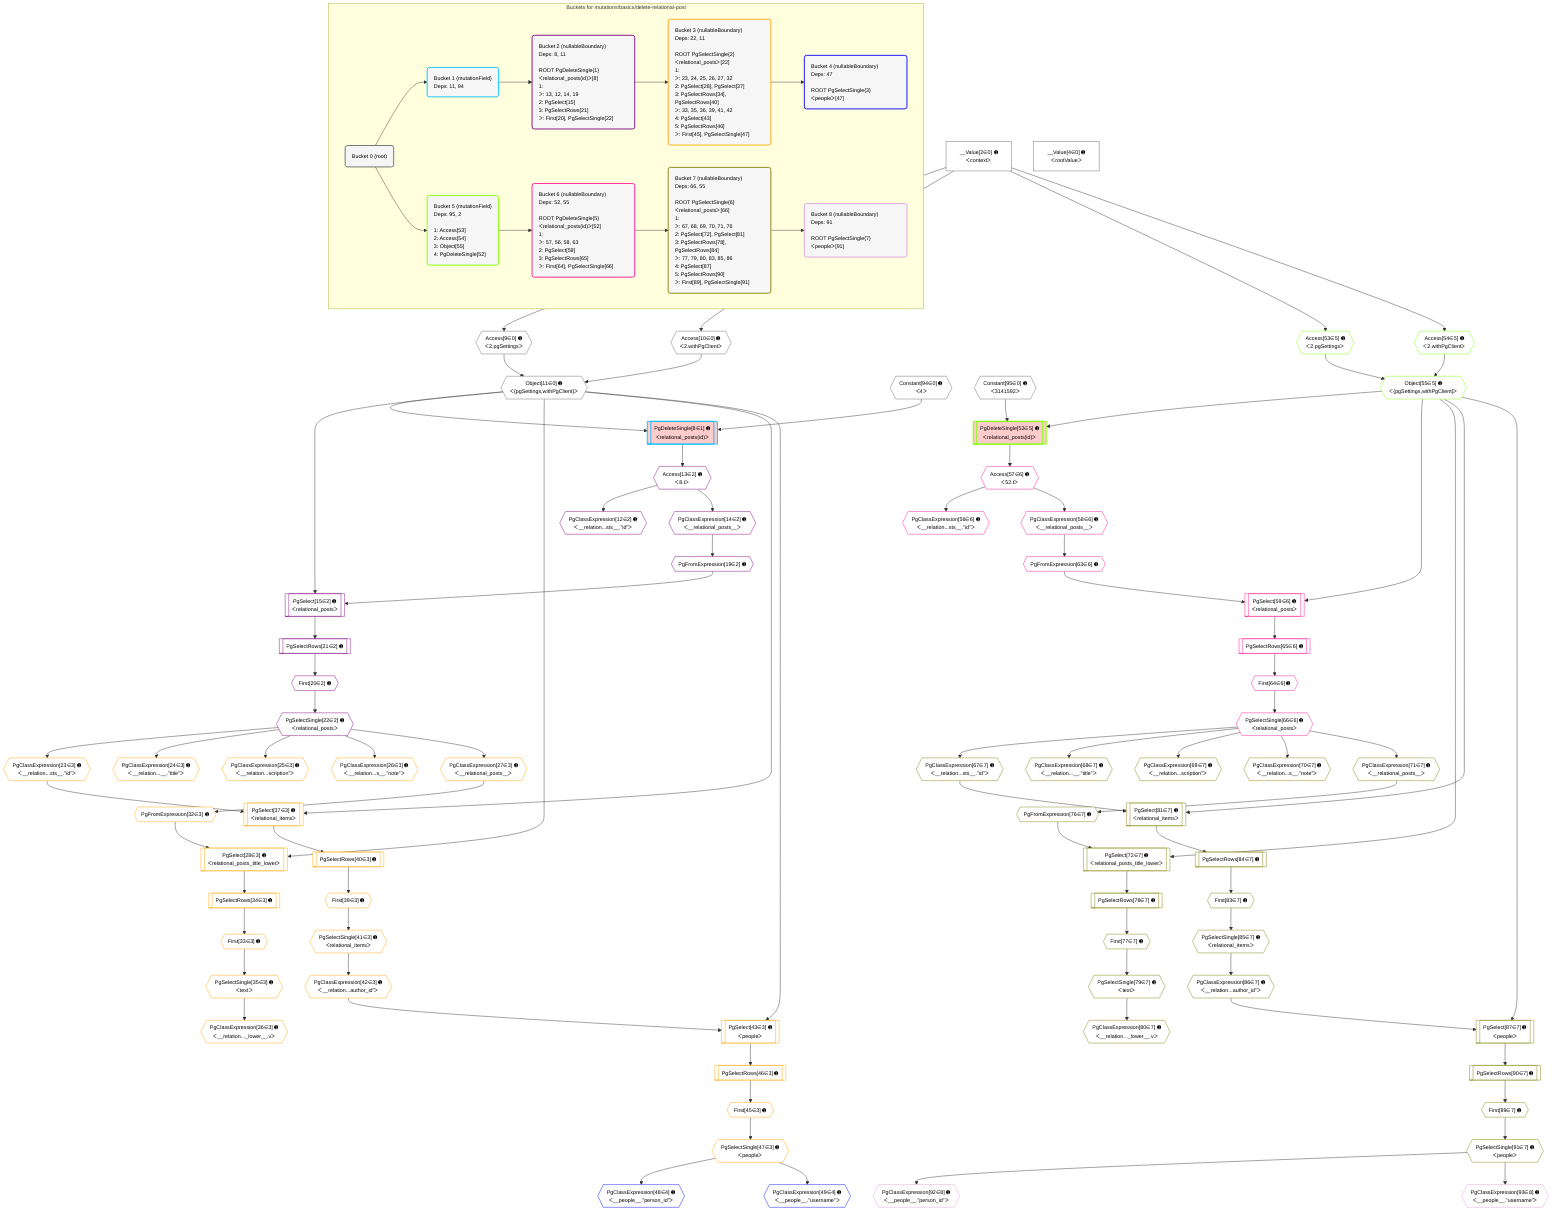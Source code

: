 %%{init: {'themeVariables': { 'fontSize': '12px'}}}%%
graph TD
    classDef path fill:#eee,stroke:#000,color:#000
    classDef plan fill:#fff,stroke-width:1px,color:#000
    classDef itemplan fill:#fff,stroke-width:2px,color:#000
    classDef unbatchedplan fill:#dff,stroke-width:1px,color:#000
    classDef sideeffectplan fill:#fcc,stroke-width:2px,color:#000
    classDef bucket fill:#f6f6f6,color:#000,stroke-width:2px,text-align:left


    %% plan dependencies
    Object11{{"Object[11∈0] ➊<br />ᐸ{pgSettings,withPgClient}ᐳ"}}:::plan
    Access9{{"Access[9∈0] ➊<br />ᐸ2.pgSettingsᐳ"}}:::plan
    Access10{{"Access[10∈0] ➊<br />ᐸ2.withPgClientᐳ"}}:::plan
    Access9 & Access10 --> Object11
    __Value2["__Value[2∈0] ➊<br />ᐸcontextᐳ"]:::plan
    __Value2 --> Access9
    __Value2 --> Access10
    __Value4["__Value[4∈0] ➊<br />ᐸrootValueᐳ"]:::plan
    Constant94{{"Constant[94∈0] ➊<br />ᐸ4ᐳ"}}:::plan
    Constant95{{"Constant[95∈0] ➊<br />ᐸ3141592ᐳ"}}:::plan
    PgDeleteSingle8[["PgDeleteSingle[8∈1] ➊<br />ᐸrelational_posts(id)ᐳ"]]:::sideeffectplan
    Object11 & Constant94 --> PgDeleteSingle8
    PgSelect15[["PgSelect[15∈2] ➊<br />ᐸrelational_postsᐳ"]]:::plan
    PgFromExpression19{{"PgFromExpression[19∈2] ➊"}}:::plan
    Object11 & PgFromExpression19 --> PgSelect15
    PgClassExpression12{{"PgClassExpression[12∈2] ➊<br />ᐸ__relation...sts__.”id”ᐳ"}}:::plan
    Access13{{"Access[13∈2] ➊<br />ᐸ8.tᐳ"}}:::plan
    Access13 --> PgClassExpression12
    PgDeleteSingle8 --> Access13
    PgClassExpression14{{"PgClassExpression[14∈2] ➊<br />ᐸ__relational_posts__ᐳ"}}:::plan
    Access13 --> PgClassExpression14
    PgClassExpression14 --> PgFromExpression19
    First20{{"First[20∈2] ➊"}}:::plan
    PgSelectRows21[["PgSelectRows[21∈2] ➊"]]:::plan
    PgSelectRows21 --> First20
    PgSelect15 --> PgSelectRows21
    PgSelectSingle22{{"PgSelectSingle[22∈2] ➊<br />ᐸrelational_postsᐳ"}}:::plan
    First20 --> PgSelectSingle22
    PgSelect28[["PgSelect[28∈3] ➊<br />ᐸrelational_posts_title_lowerᐳ"]]:::plan
    PgFromExpression32{{"PgFromExpression[32∈3] ➊"}}:::plan
    Object11 & PgFromExpression32 --> PgSelect28
    PgSelect37[["PgSelect[37∈3] ➊<br />ᐸrelational_itemsᐳ"]]:::plan
    PgClassExpression23{{"PgClassExpression[23∈3] ➊<br />ᐸ__relation...sts__.”id”ᐳ"}}:::plan
    Object11 & PgClassExpression23 --> PgSelect37
    PgSelect43[["PgSelect[43∈3] ➊<br />ᐸpeopleᐳ"]]:::plan
    PgClassExpression42{{"PgClassExpression[42∈3] ➊<br />ᐸ__relation...author_id”ᐳ"}}:::plan
    Object11 & PgClassExpression42 --> PgSelect43
    PgSelectSingle22 --> PgClassExpression23
    PgClassExpression24{{"PgClassExpression[24∈3] ➊<br />ᐸ__relation...__.”title”ᐳ"}}:::plan
    PgSelectSingle22 --> PgClassExpression24
    PgClassExpression25{{"PgClassExpression[25∈3] ➊<br />ᐸ__relation...scription”ᐳ"}}:::plan
    PgSelectSingle22 --> PgClassExpression25
    PgClassExpression26{{"PgClassExpression[26∈3] ➊<br />ᐸ__relation...s__.”note”ᐳ"}}:::plan
    PgSelectSingle22 --> PgClassExpression26
    PgClassExpression27{{"PgClassExpression[27∈3] ➊<br />ᐸ__relational_posts__ᐳ"}}:::plan
    PgSelectSingle22 --> PgClassExpression27
    PgClassExpression27 --> PgFromExpression32
    First33{{"First[33∈3] ➊"}}:::plan
    PgSelectRows34[["PgSelectRows[34∈3] ➊"]]:::plan
    PgSelectRows34 --> First33
    PgSelect28 --> PgSelectRows34
    PgSelectSingle35{{"PgSelectSingle[35∈3] ➊<br />ᐸtextᐳ"}}:::plan
    First33 --> PgSelectSingle35
    PgClassExpression36{{"PgClassExpression[36∈3] ➊<br />ᐸ__relation..._lower__.vᐳ"}}:::plan
    PgSelectSingle35 --> PgClassExpression36
    First39{{"First[39∈3] ➊"}}:::plan
    PgSelectRows40[["PgSelectRows[40∈3] ➊"]]:::plan
    PgSelectRows40 --> First39
    PgSelect37 --> PgSelectRows40
    PgSelectSingle41{{"PgSelectSingle[41∈3] ➊<br />ᐸrelational_itemsᐳ"}}:::plan
    First39 --> PgSelectSingle41
    PgSelectSingle41 --> PgClassExpression42
    First45{{"First[45∈3] ➊"}}:::plan
    PgSelectRows46[["PgSelectRows[46∈3] ➊"]]:::plan
    PgSelectRows46 --> First45
    PgSelect43 --> PgSelectRows46
    PgSelectSingle47{{"PgSelectSingle[47∈3] ➊<br />ᐸpeopleᐳ"}}:::plan
    First45 --> PgSelectSingle47
    PgClassExpression48{{"PgClassExpression[48∈4] ➊<br />ᐸ__people__.”person_id”ᐳ"}}:::plan
    PgSelectSingle47 --> PgClassExpression48
    PgClassExpression49{{"PgClassExpression[49∈4] ➊<br />ᐸ__people__.”username”ᐳ"}}:::plan
    PgSelectSingle47 --> PgClassExpression49
    PgDeleteSingle52[["PgDeleteSingle[52∈5] ➊<br />ᐸrelational_posts(id)ᐳ"]]:::sideeffectplan
    Object55{{"Object[55∈5] ➊<br />ᐸ{pgSettings,withPgClient}ᐳ"}}:::plan
    Object55 & Constant95 --> PgDeleteSingle52
    Access53{{"Access[53∈5] ➊<br />ᐸ2.pgSettingsᐳ"}}:::plan
    Access54{{"Access[54∈5] ➊<br />ᐸ2.withPgClientᐳ"}}:::plan
    Access53 & Access54 --> Object55
    __Value2 --> Access53
    __Value2 --> Access54
    PgSelect59[["PgSelect[59∈6] ➊<br />ᐸrelational_postsᐳ"]]:::plan
    PgFromExpression63{{"PgFromExpression[63∈6] ➊"}}:::plan
    Object55 & PgFromExpression63 --> PgSelect59
    PgClassExpression56{{"PgClassExpression[56∈6] ➊<br />ᐸ__relation...sts__.”id”ᐳ"}}:::plan
    Access57{{"Access[57∈6] ➊<br />ᐸ52.tᐳ"}}:::plan
    Access57 --> PgClassExpression56
    PgDeleteSingle52 --> Access57
    PgClassExpression58{{"PgClassExpression[58∈6] ➊<br />ᐸ__relational_posts__ᐳ"}}:::plan
    Access57 --> PgClassExpression58
    PgClassExpression58 --> PgFromExpression63
    First64{{"First[64∈6] ➊"}}:::plan
    PgSelectRows65[["PgSelectRows[65∈6] ➊"]]:::plan
    PgSelectRows65 --> First64
    PgSelect59 --> PgSelectRows65
    PgSelectSingle66{{"PgSelectSingle[66∈6] ➊<br />ᐸrelational_postsᐳ"}}:::plan
    First64 --> PgSelectSingle66
    PgSelect72[["PgSelect[72∈7] ➊<br />ᐸrelational_posts_title_lowerᐳ"]]:::plan
    PgFromExpression76{{"PgFromExpression[76∈7] ➊"}}:::plan
    Object55 & PgFromExpression76 --> PgSelect72
    PgSelect81[["PgSelect[81∈7] ➊<br />ᐸrelational_itemsᐳ"]]:::plan
    PgClassExpression67{{"PgClassExpression[67∈7] ➊<br />ᐸ__relation...sts__.”id”ᐳ"}}:::plan
    Object55 & PgClassExpression67 --> PgSelect81
    PgSelect87[["PgSelect[87∈7] ➊<br />ᐸpeopleᐳ"]]:::plan
    PgClassExpression86{{"PgClassExpression[86∈7] ➊<br />ᐸ__relation...author_id”ᐳ"}}:::plan
    Object55 & PgClassExpression86 --> PgSelect87
    PgSelectSingle66 --> PgClassExpression67
    PgClassExpression68{{"PgClassExpression[68∈7] ➊<br />ᐸ__relation...__.”title”ᐳ"}}:::plan
    PgSelectSingle66 --> PgClassExpression68
    PgClassExpression69{{"PgClassExpression[69∈7] ➊<br />ᐸ__relation...scription”ᐳ"}}:::plan
    PgSelectSingle66 --> PgClassExpression69
    PgClassExpression70{{"PgClassExpression[70∈7] ➊<br />ᐸ__relation...s__.”note”ᐳ"}}:::plan
    PgSelectSingle66 --> PgClassExpression70
    PgClassExpression71{{"PgClassExpression[71∈7] ➊<br />ᐸ__relational_posts__ᐳ"}}:::plan
    PgSelectSingle66 --> PgClassExpression71
    PgClassExpression71 --> PgFromExpression76
    First77{{"First[77∈7] ➊"}}:::plan
    PgSelectRows78[["PgSelectRows[78∈7] ➊"]]:::plan
    PgSelectRows78 --> First77
    PgSelect72 --> PgSelectRows78
    PgSelectSingle79{{"PgSelectSingle[79∈7] ➊<br />ᐸtextᐳ"}}:::plan
    First77 --> PgSelectSingle79
    PgClassExpression80{{"PgClassExpression[80∈7] ➊<br />ᐸ__relation..._lower__.vᐳ"}}:::plan
    PgSelectSingle79 --> PgClassExpression80
    First83{{"First[83∈7] ➊"}}:::plan
    PgSelectRows84[["PgSelectRows[84∈7] ➊"]]:::plan
    PgSelectRows84 --> First83
    PgSelect81 --> PgSelectRows84
    PgSelectSingle85{{"PgSelectSingle[85∈7] ➊<br />ᐸrelational_itemsᐳ"}}:::plan
    First83 --> PgSelectSingle85
    PgSelectSingle85 --> PgClassExpression86
    First89{{"First[89∈7] ➊"}}:::plan
    PgSelectRows90[["PgSelectRows[90∈7] ➊"]]:::plan
    PgSelectRows90 --> First89
    PgSelect87 --> PgSelectRows90
    PgSelectSingle91{{"PgSelectSingle[91∈7] ➊<br />ᐸpeopleᐳ"}}:::plan
    First89 --> PgSelectSingle91
    PgClassExpression92{{"PgClassExpression[92∈8] ➊<br />ᐸ__people__.”person_id”ᐳ"}}:::plan
    PgSelectSingle91 --> PgClassExpression92
    PgClassExpression93{{"PgClassExpression[93∈8] ➊<br />ᐸ__people__.”username”ᐳ"}}:::plan
    PgSelectSingle91 --> PgClassExpression93

    %% define steps

    subgraph "Buckets for mutations/basics/delete-relational-post"
    Bucket0("Bucket 0 (root)"):::bucket
    classDef bucket0 stroke:#696969
    class Bucket0,__Value2,__Value4,Access9,Access10,Object11,Constant94,Constant95 bucket0
    Bucket1("Bucket 1 (mutationField)<br />Deps: 11, 94"):::bucket
    classDef bucket1 stroke:#00bfff
    class Bucket1,PgDeleteSingle8 bucket1
    Bucket2("Bucket 2 (nullableBoundary)<br />Deps: 8, 11<br /><br />ROOT PgDeleteSingle{1}ᐸrelational_posts(id)ᐳ[8]<br />1: <br />ᐳ: 13, 12, 14, 19<br />2: PgSelect[15]<br />3: PgSelectRows[21]<br />ᐳ: First[20], PgSelectSingle[22]"):::bucket
    classDef bucket2 stroke:#7f007f
    class Bucket2,PgClassExpression12,Access13,PgClassExpression14,PgSelect15,PgFromExpression19,First20,PgSelectRows21,PgSelectSingle22 bucket2
    Bucket3("Bucket 3 (nullableBoundary)<br />Deps: 22, 11<br /><br />ROOT PgSelectSingle{2}ᐸrelational_postsᐳ[22]<br />1: <br />ᐳ: 23, 24, 25, 26, 27, 32<br />2: PgSelect[28], PgSelect[37]<br />3: PgSelectRows[34], PgSelectRows[40]<br />ᐳ: 33, 35, 36, 39, 41, 42<br />4: PgSelect[43]<br />5: PgSelectRows[46]<br />ᐳ: First[45], PgSelectSingle[47]"):::bucket
    classDef bucket3 stroke:#ffa500
    class Bucket3,PgClassExpression23,PgClassExpression24,PgClassExpression25,PgClassExpression26,PgClassExpression27,PgSelect28,PgFromExpression32,First33,PgSelectRows34,PgSelectSingle35,PgClassExpression36,PgSelect37,First39,PgSelectRows40,PgSelectSingle41,PgClassExpression42,PgSelect43,First45,PgSelectRows46,PgSelectSingle47 bucket3
    Bucket4("Bucket 4 (nullableBoundary)<br />Deps: 47<br /><br />ROOT PgSelectSingle{3}ᐸpeopleᐳ[47]"):::bucket
    classDef bucket4 stroke:#0000ff
    class Bucket4,PgClassExpression48,PgClassExpression49 bucket4
    Bucket5("Bucket 5 (mutationField)<br />Deps: 95, 2<br /><br />1: Access[53]<br />2: Access[54]<br />3: Object[55]<br />4: PgDeleteSingle[52]"):::bucket
    classDef bucket5 stroke:#7fff00
    class Bucket5,PgDeleteSingle52,Access53,Access54,Object55 bucket5
    Bucket6("Bucket 6 (nullableBoundary)<br />Deps: 52, 55<br /><br />ROOT PgDeleteSingle{5}ᐸrelational_posts(id)ᐳ[52]<br />1: <br />ᐳ: 57, 56, 58, 63<br />2: PgSelect[59]<br />3: PgSelectRows[65]<br />ᐳ: First[64], PgSelectSingle[66]"):::bucket
    classDef bucket6 stroke:#ff1493
    class Bucket6,PgClassExpression56,Access57,PgClassExpression58,PgSelect59,PgFromExpression63,First64,PgSelectRows65,PgSelectSingle66 bucket6
    Bucket7("Bucket 7 (nullableBoundary)<br />Deps: 66, 55<br /><br />ROOT PgSelectSingle{6}ᐸrelational_postsᐳ[66]<br />1: <br />ᐳ: 67, 68, 69, 70, 71, 76<br />2: PgSelect[72], PgSelect[81]<br />3: PgSelectRows[78], PgSelectRows[84]<br />ᐳ: 77, 79, 80, 83, 85, 86<br />4: PgSelect[87]<br />5: PgSelectRows[90]<br />ᐳ: First[89], PgSelectSingle[91]"):::bucket
    classDef bucket7 stroke:#808000
    class Bucket7,PgClassExpression67,PgClassExpression68,PgClassExpression69,PgClassExpression70,PgClassExpression71,PgSelect72,PgFromExpression76,First77,PgSelectRows78,PgSelectSingle79,PgClassExpression80,PgSelect81,First83,PgSelectRows84,PgSelectSingle85,PgClassExpression86,PgSelect87,First89,PgSelectRows90,PgSelectSingle91 bucket7
    Bucket8("Bucket 8 (nullableBoundary)<br />Deps: 91<br /><br />ROOT PgSelectSingle{7}ᐸpeopleᐳ[91]"):::bucket
    classDef bucket8 stroke:#dda0dd
    class Bucket8,PgClassExpression92,PgClassExpression93 bucket8
    Bucket0 --> Bucket1 & Bucket5
    Bucket1 --> Bucket2
    Bucket2 --> Bucket3
    Bucket3 --> Bucket4
    Bucket5 --> Bucket6
    Bucket6 --> Bucket7
    Bucket7 --> Bucket8
    end